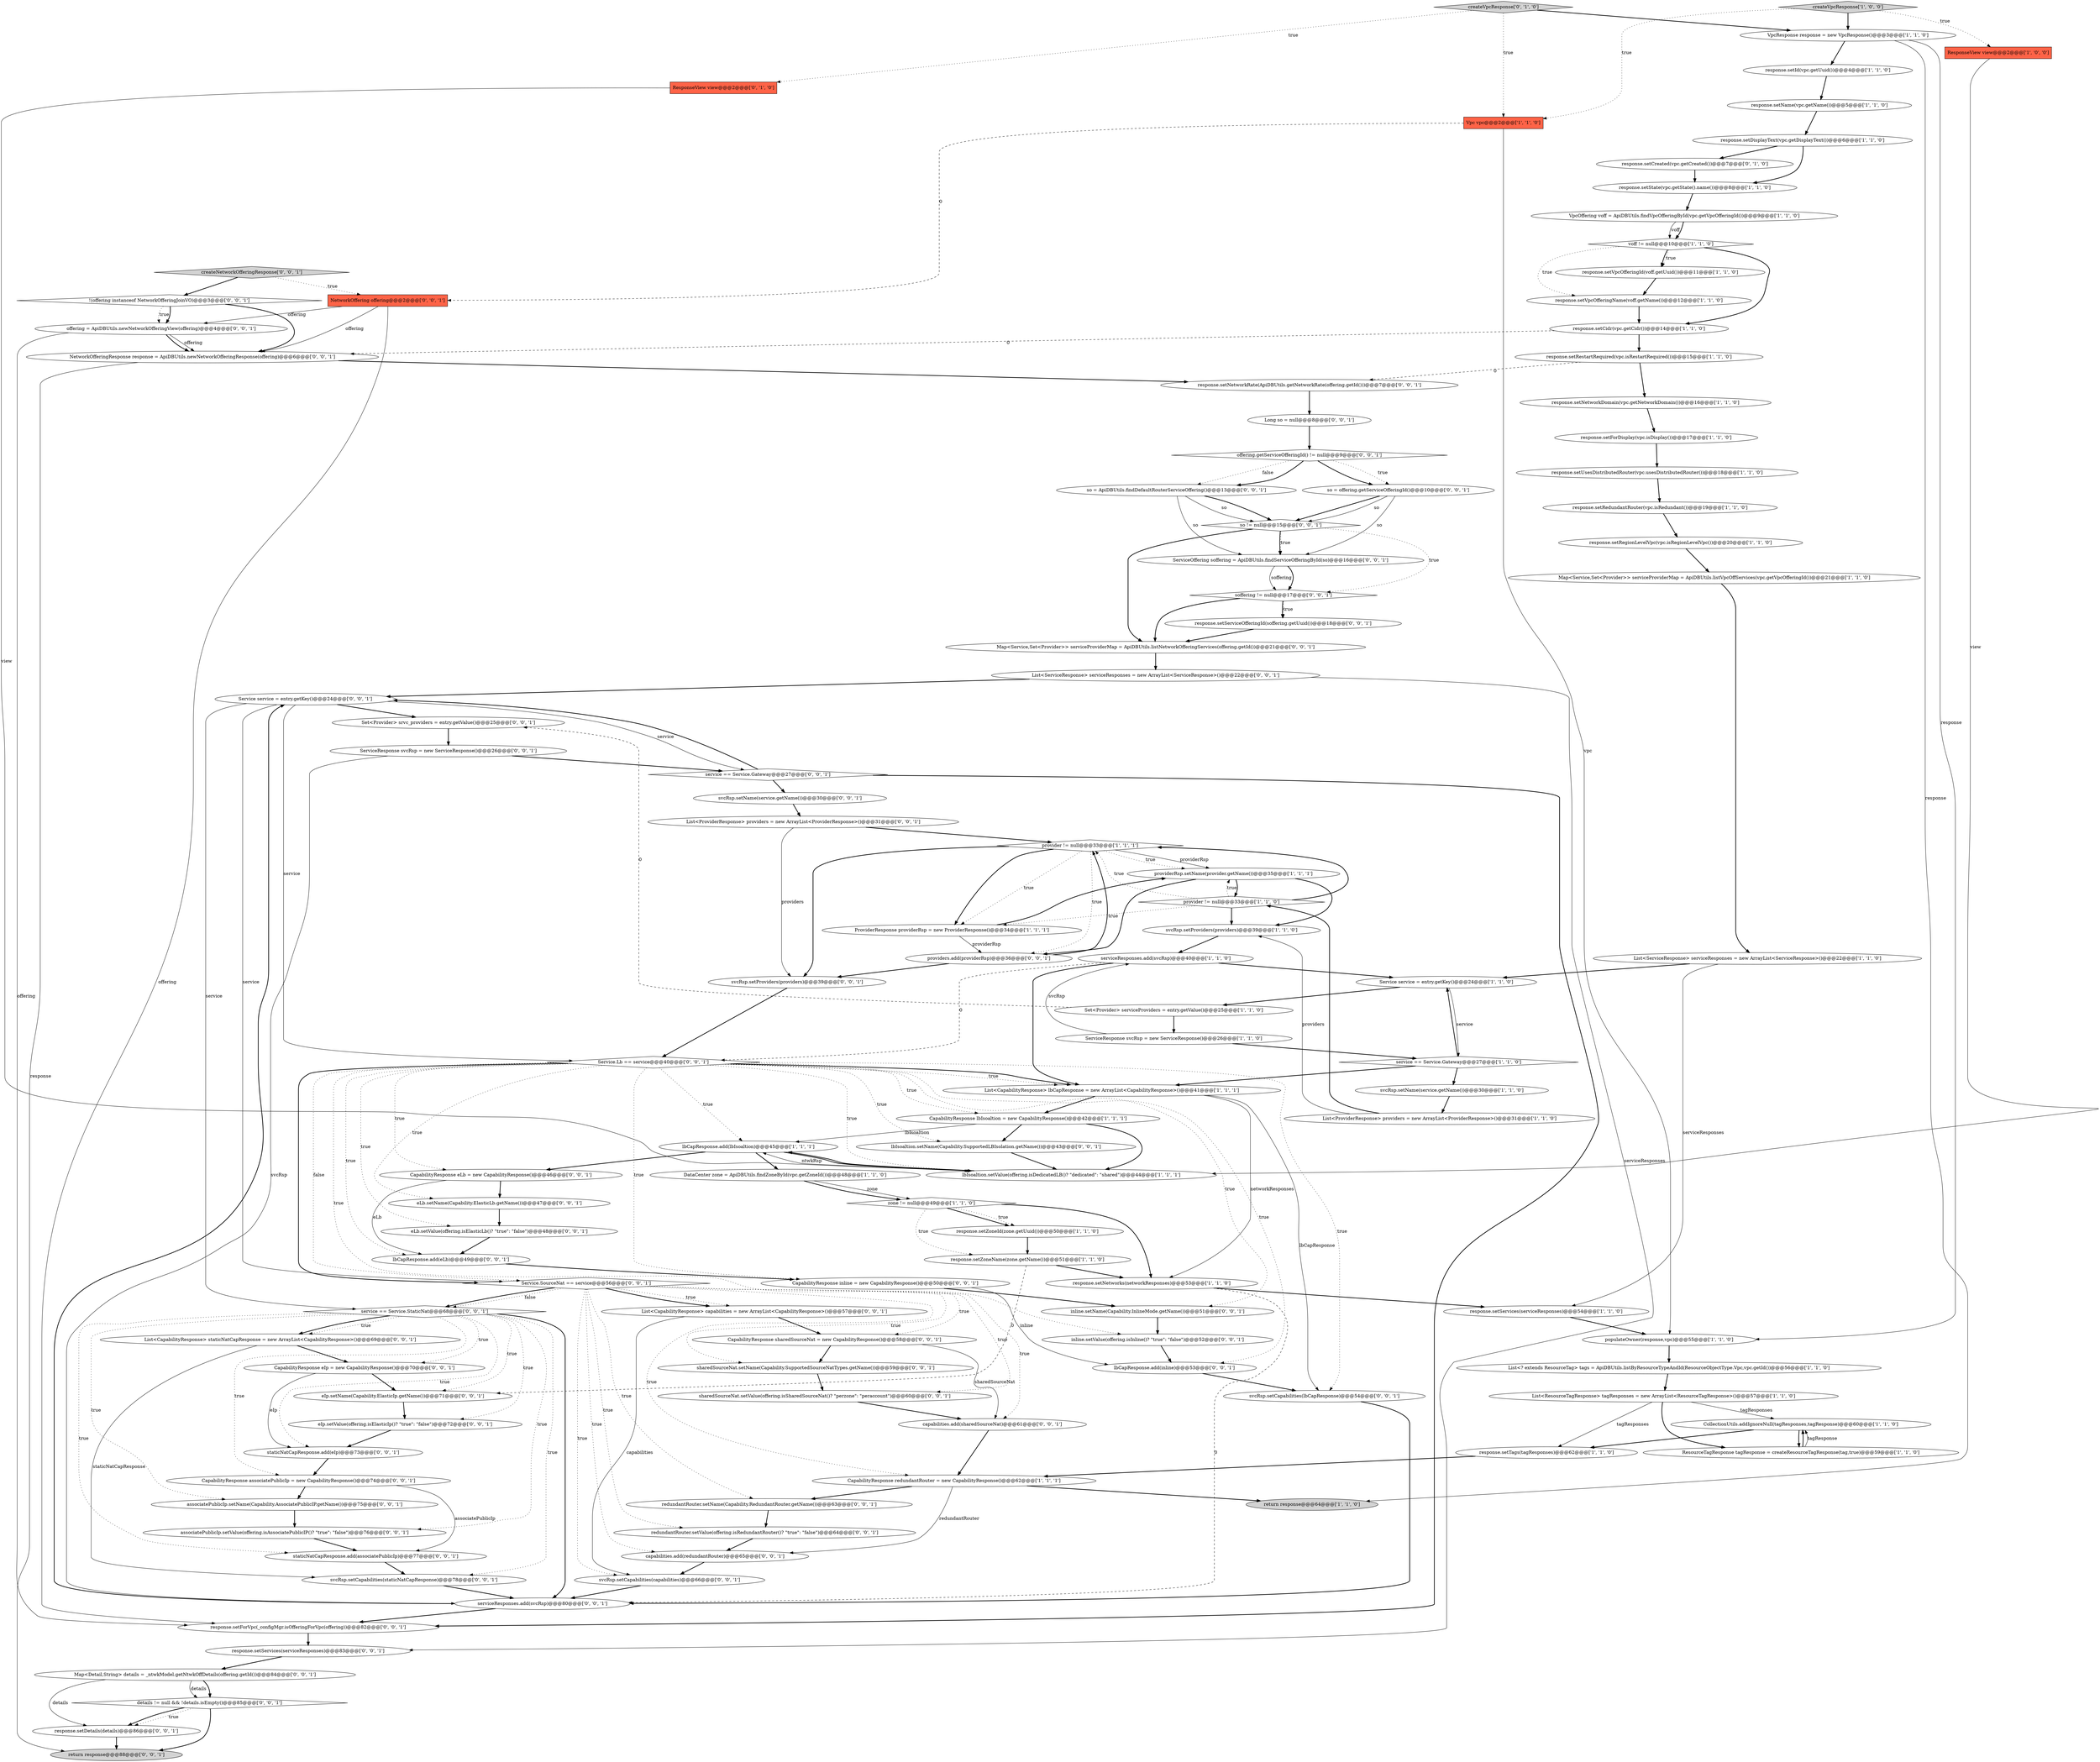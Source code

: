 digraph {
111 [style = filled, label = "List<ServiceResponse> serviceResponses = new ArrayList<ServiceResponse>()@@@22@@@['0', '0', '1']", fillcolor = white, shape = ellipse image = "AAA0AAABBB3BBB"];
112 [style = filled, label = "ServiceOffering soffering = ApiDBUtils.findServiceOfferingById(so)@@@16@@@['0', '0', '1']", fillcolor = white, shape = ellipse image = "AAA0AAABBB3BBB"];
7 [style = filled, label = "List<ServiceResponse> serviceResponses = new ArrayList<ServiceResponse>()@@@22@@@['1', '1', '0']", fillcolor = white, shape = ellipse image = "AAA0AAABBB1BBB"];
56 [style = filled, label = "return response@@@88@@@['0', '0', '1']", fillcolor = lightgray, shape = ellipse image = "AAA0AAABBB3BBB"];
27 [style = filled, label = "List<ResourceTagResponse> tagResponses = new ArrayList<ResourceTagResponse>()@@@57@@@['1', '1', '0']", fillcolor = white, shape = ellipse image = "AAA0AAABBB1BBB"];
12 [style = filled, label = "populateOwner(response,vpc)@@@55@@@['1', '1', '0']", fillcolor = white, shape = ellipse image = "AAA0AAABBB1BBB"];
1 [style = filled, label = "response.setTags(tagResponses)@@@62@@@['1', '1', '0']", fillcolor = white, shape = ellipse image = "AAA0AAABBB1BBB"];
98 [style = filled, label = "List<ProviderResponse> providers = new ArrayList<ProviderResponse>()@@@31@@@['0', '0', '1']", fillcolor = white, shape = ellipse image = "AAA0AAABBB3BBB"];
37 [style = filled, label = "lbCapResponse.add(lbIsoaltion)@@@45@@@['1', '1', '1']", fillcolor = white, shape = ellipse image = "AAA0AAABBB1BBB"];
79 [style = filled, label = "Map<Service,Set<Provider>> serviceProviderMap = ApiDBUtils.listNetworkOfferingServices(offering.getId())@@@21@@@['0', '0', '1']", fillcolor = white, shape = ellipse image = "AAA0AAABBB3BBB"];
3 [style = filled, label = "Set<Provider> serviceProviders = entry.getValue()@@@25@@@['1', '1', '0']", fillcolor = white, shape = ellipse image = "AAA0AAABBB1BBB"];
78 [style = filled, label = "sharedSourceNat.setName(Capability.SupportedSourceNatTypes.getName())@@@59@@@['0', '0', '1']", fillcolor = white, shape = ellipse image = "AAA0AAABBB3BBB"];
54 [style = filled, label = "eIp.setValue(offering.isElasticIp()? \"true\": \"false\")@@@72@@@['0', '0', '1']", fillcolor = white, shape = ellipse image = "AAA0AAABBB3BBB"];
43 [style = filled, label = "return response@@@64@@@['1', '1', '0']", fillcolor = lightgray, shape = ellipse image = "AAA0AAABBB1BBB"];
62 [style = filled, label = "eLb.setValue(offering.isElasticLb()? \"true\": \"false\")@@@48@@@['0', '0', '1']", fillcolor = white, shape = ellipse image = "AAA0AAABBB3BBB"];
105 [style = filled, label = "List<CapabilityResponse> staticNatCapResponse = new ArrayList<CapabilityResponse>()@@@69@@@['0', '0', '1']", fillcolor = white, shape = ellipse image = "AAA0AAABBB3BBB"];
81 [style = filled, label = "sharedSourceNat.setValue(offering.isSharedSourceNat()? \"perzone\": \"peraccount\")@@@60@@@['0', '0', '1']", fillcolor = white, shape = ellipse image = "AAA0AAABBB3BBB"];
101 [style = filled, label = "offering = ApiDBUtils.newNetworkOfferingView(offering)@@@4@@@['0', '0', '1']", fillcolor = white, shape = ellipse image = "AAA0AAABBB3BBB"];
87 [style = filled, label = "lbIsoaltion.setName(Capability.SupportedLBIsolation.getName())@@@43@@@['0', '0', '1']", fillcolor = white, shape = ellipse image = "AAA0AAABBB3BBB"];
115 [style = filled, label = "so != null@@@15@@@['0', '0', '1']", fillcolor = white, shape = diamond image = "AAA0AAABBB3BBB"];
66 [style = filled, label = "svcRsp.setProviders(providers)@@@39@@@['0', '0', '1']", fillcolor = white, shape = ellipse image = "AAA0AAABBB3BBB"];
97 [style = filled, label = "ServiceResponse svcRsp = new ServiceResponse()@@@26@@@['0', '0', '1']", fillcolor = white, shape = ellipse image = "AAA0AAABBB3BBB"];
84 [style = filled, label = "providers.add(providerRsp)@@@36@@@['0', '0', '1']", fillcolor = white, shape = ellipse image = "AAA0AAABBB3BBB"];
42 [style = filled, label = "Map<Service,Set<Provider>> serviceProviderMap = ApiDBUtils.listVpcOffServices(vpc.getVpcOfferingId())@@@21@@@['1', '1', '0']", fillcolor = white, shape = ellipse image = "AAA0AAABBB1BBB"];
25 [style = filled, label = "ResponseView view@@@2@@@['1', '0', '0']", fillcolor = tomato, shape = box image = "AAA0AAABBB1BBB"];
99 [style = filled, label = "svcRsp.setName(service.getName())@@@30@@@['0', '0', '1']", fillcolor = white, shape = ellipse image = "AAA0AAABBB3BBB"];
9 [style = filled, label = "createVpcResponse['1', '0', '0']", fillcolor = lightgray, shape = diamond image = "AAA0AAABBB1BBB"];
23 [style = filled, label = "Service service = entry.getKey()@@@24@@@['1', '1', '0']", fillcolor = white, shape = ellipse image = "AAA0AAABBB1BBB"];
53 [style = filled, label = "createVpcResponse['0', '1', '0']", fillcolor = lightgray, shape = diamond image = "AAA0AAABBB2BBB"];
106 [style = filled, label = "details != null && !details.isEmpty()@@@85@@@['0', '0', '1']", fillcolor = white, shape = diamond image = "AAA0AAABBB3BBB"];
103 [style = filled, label = "serviceResponses.add(svcRsp)@@@80@@@['0', '0', '1']", fillcolor = white, shape = ellipse image = "AAA0AAABBB3BBB"];
52 [style = filled, label = "response.setCreated(vpc.getCreated())@@@7@@@['0', '1', '0']", fillcolor = white, shape = ellipse image = "AAA1AAABBB2BBB"];
90 [style = filled, label = "lbCapResponse.add(eLb)@@@49@@@['0', '0', '1']", fillcolor = white, shape = ellipse image = "AAA0AAABBB3BBB"];
73 [style = filled, label = "so = offering.getServiceOfferingId()@@@10@@@['0', '0', '1']", fillcolor = white, shape = ellipse image = "AAA0AAABBB3BBB"];
41 [style = filled, label = "CapabilityResponse redundantRouter = new CapabilityResponse()@@@62@@@['1', '1', '1']", fillcolor = white, shape = ellipse image = "AAA0AAABBB1BBB"];
8 [style = filled, label = "response.setZoneId(zone.getUuid())@@@50@@@['1', '1', '0']", fillcolor = white, shape = ellipse image = "AAA0AAABBB1BBB"];
17 [style = filled, label = "DataCenter zone = ApiDBUtils.findZoneById(vpc.getZoneId())@@@48@@@['1', '1', '0']", fillcolor = white, shape = ellipse image = "AAA0AAABBB1BBB"];
69 [style = filled, label = "staticNatCapResponse.add(eIp)@@@73@@@['0', '0', '1']", fillcolor = white, shape = ellipse image = "AAA0AAABBB3BBB"];
68 [style = filled, label = "response.setServices(serviceResponses)@@@83@@@['0', '0', '1']", fillcolor = white, shape = ellipse image = "AAA0AAABBB3BBB"];
44 [style = filled, label = "provider != null@@@33@@@['1', '1', '0']", fillcolor = white, shape = diamond image = "AAA0AAABBB1BBB"];
61 [style = filled, label = "NetworkOffering offering@@@2@@@['0', '0', '1']", fillcolor = tomato, shape = box image = "AAA0AAABBB3BBB"];
0 [style = filled, label = "List<CapabilityResponse> lbCapResponse = new ArrayList<CapabilityResponse>()@@@41@@@['1', '1', '1']", fillcolor = white, shape = ellipse image = "AAA0AAABBB1BBB"];
22 [style = filled, label = "response.setVpcOfferingName(voff.getName())@@@12@@@['1', '1', '0']", fillcolor = white, shape = ellipse image = "AAA0AAABBB1BBB"];
65 [style = filled, label = "Set<Provider> srvc_providers = entry.getValue()@@@25@@@['0', '0', '1']", fillcolor = white, shape = ellipse image = "AAA0AAABBB3BBB"];
21 [style = filled, label = "response.setNetworkDomain(vpc.getNetworkDomain())@@@16@@@['1', '1', '0']", fillcolor = white, shape = ellipse image = "AAA0AAABBB1BBB"];
70 [style = filled, label = "eLb.setName(Capability.ElasticLb.getName())@@@47@@@['0', '0', '1']", fillcolor = white, shape = ellipse image = "AAA0AAABBB3BBB"];
91 [style = filled, label = "Map<Detail,String> details = _ntwkModel.getNtwkOffDetails(offering.getId())@@@84@@@['0', '0', '1']", fillcolor = white, shape = ellipse image = "AAA0AAABBB3BBB"];
34 [style = filled, label = "List<? extends ResourceTag> tags = ApiDBUtils.listByResourceTypeAndId(ResourceObjectType.Vpc,vpc.getId())@@@56@@@['1', '1', '0']", fillcolor = white, shape = ellipse image = "AAA0AAABBB1BBB"];
28 [style = filled, label = "response.setState(vpc.getState().name())@@@8@@@['1', '1', '0']", fillcolor = white, shape = ellipse image = "AAA0AAABBB1BBB"];
18 [style = filled, label = "lbIsoaltion.setValue(offering.isDedicatedLB()? \"dedicated\": \"shared\")@@@44@@@['1', '1', '1']", fillcolor = white, shape = ellipse image = "AAA0AAABBB1BBB"];
14 [style = filled, label = "CapabilityResponse lbIsoaltion = new CapabilityResponse()@@@42@@@['1', '1', '1']", fillcolor = white, shape = ellipse image = "AAA0AAABBB1BBB"];
51 [style = filled, label = "ResponseView view@@@2@@@['0', '1', '0']", fillcolor = tomato, shape = box image = "AAA0AAABBB2BBB"];
6 [style = filled, label = "response.setServices(serviceResponses)@@@54@@@['1', '1', '0']", fillcolor = white, shape = ellipse image = "AAA0AAABBB1BBB"];
58 [style = filled, label = "createNetworkOfferingResponse['0', '0', '1']", fillcolor = lightgray, shape = diamond image = "AAA0AAABBB3BBB"];
47 [style = filled, label = "zone != null@@@49@@@['1', '1', '0']", fillcolor = white, shape = diamond image = "AAA0AAABBB1BBB"];
31 [style = filled, label = "response.setUsesDistributedRouter(vpc.usesDistributedRouter())@@@18@@@['1', '1', '0']", fillcolor = white, shape = ellipse image = "AAA0AAABBB1BBB"];
113 [style = filled, label = "CapabilityResponse associatePublicIp = new CapabilityResponse()@@@74@@@['0', '0', '1']", fillcolor = white, shape = ellipse image = "AAA0AAABBB3BBB"];
94 [style = filled, label = "Service.SourceNat == service@@@56@@@['0', '0', '1']", fillcolor = white, shape = diamond image = "AAA0AAABBB3BBB"];
55 [style = filled, label = "service == Service.Gateway@@@27@@@['0', '0', '1']", fillcolor = white, shape = diamond image = "AAA0AAABBB3BBB"];
93 [style = filled, label = "NetworkOfferingResponse response = ApiDBUtils.newNetworkOfferingResponse(offering)@@@6@@@['0', '0', '1']", fillcolor = white, shape = ellipse image = "AAA0AAABBB3BBB"];
96 [style = filled, label = "capabilities.add(redundantRouter)@@@65@@@['0', '0', '1']", fillcolor = white, shape = ellipse image = "AAA0AAABBB3BBB"];
59 [style = filled, label = "staticNatCapResponse.add(associatePublicIp)@@@77@@@['0', '0', '1']", fillcolor = white, shape = ellipse image = "AAA0AAABBB3BBB"];
11 [style = filled, label = "response.setRedundantRouter(vpc.isRedundant())@@@19@@@['1', '1', '0']", fillcolor = white, shape = ellipse image = "AAA0AAABBB1BBB"];
15 [style = filled, label = "response.setId(vpc.getUuid())@@@4@@@['1', '1', '0']", fillcolor = white, shape = ellipse image = "AAA0AAABBB1BBB"];
32 [style = filled, label = "response.setName(vpc.getName())@@@5@@@['1', '1', '0']", fillcolor = white, shape = ellipse image = "AAA0AAABBB1BBB"];
10 [style = filled, label = "svcRsp.setName(service.getName())@@@30@@@['1', '1', '0']", fillcolor = white, shape = ellipse image = "AAA0AAABBB1BBB"];
30 [style = filled, label = "response.setVpcOfferingId(voff.getUuid())@@@11@@@['1', '1', '0']", fillcolor = white, shape = ellipse image = "AAA0AAABBB1BBB"];
29 [style = filled, label = "response.setCidr(vpc.getCidr())@@@14@@@['1', '1', '0']", fillcolor = white, shape = ellipse image = "AAA0AAABBB1BBB"];
85 [style = filled, label = "List<CapabilityResponse> capabilities = new ArrayList<CapabilityResponse>()@@@57@@@['0', '0', '1']", fillcolor = white, shape = ellipse image = "AAA0AAABBB3BBB"];
13 [style = filled, label = "CollectionUtils.addIgnoreNull(tagResponses,tagResponse)@@@60@@@['1', '1', '0']", fillcolor = white, shape = ellipse image = "AAA0AAABBB1BBB"];
49 [style = filled, label = "providerRsp.setName(provider.getName())@@@35@@@['1', '1', '1']", fillcolor = white, shape = ellipse image = "AAA0AAABBB1BBB"];
5 [style = filled, label = "svcRsp.setProviders(providers)@@@39@@@['1', '1', '0']", fillcolor = white, shape = ellipse image = "AAA0AAABBB1BBB"];
39 [style = filled, label = "response.setNetworks(networkResponses)@@@53@@@['1', '1', '0']", fillcolor = white, shape = ellipse image = "AAA0AAABBB1BBB"];
4 [style = filled, label = "List<ProviderResponse> providers = new ArrayList<ProviderResponse>()@@@31@@@['1', '1', '0']", fillcolor = white, shape = ellipse image = "AAA0AAABBB1BBB"];
86 [style = filled, label = "redundantRouter.setName(Capability.RedundantRouter.getName())@@@63@@@['0', '0', '1']", fillcolor = white, shape = ellipse image = "AAA0AAABBB3BBB"];
75 [style = filled, label = "CapabilityResponse eLb = new CapabilityResponse()@@@46@@@['0', '0', '1']", fillcolor = white, shape = ellipse image = "AAA0AAABBB3BBB"];
95 [style = filled, label = "soffering != null@@@17@@@['0', '0', '1']", fillcolor = white, shape = diamond image = "AAA0AAABBB3BBB"];
76 [style = filled, label = "lbCapResponse.add(inline)@@@53@@@['0', '0', '1']", fillcolor = white, shape = ellipse image = "AAA0AAABBB3BBB"];
104 [style = filled, label = "response.setDetails(details)@@@86@@@['0', '0', '1']", fillcolor = white, shape = ellipse image = "AAA0AAABBB3BBB"];
83 [style = filled, label = "response.setForVpc(_configMgr.isOfferingForVpc(offering))@@@82@@@['0', '0', '1']", fillcolor = white, shape = ellipse image = "AAA0AAABBB3BBB"];
38 [style = filled, label = "response.setForDisplay(vpc.isDisplay())@@@17@@@['1', '1', '0']", fillcolor = white, shape = ellipse image = "AAA0AAABBB1BBB"];
110 [style = filled, label = "capabilities.add(sharedSourceNat)@@@61@@@['0', '0', '1']", fillcolor = white, shape = ellipse image = "AAA0AAABBB3BBB"];
40 [style = filled, label = "response.setRegionLevelVpc(vpc.isRegionLevelVpc())@@@20@@@['1', '1', '0']", fillcolor = white, shape = ellipse image = "AAA0AAABBB1BBB"];
26 [style = filled, label = "ServiceResponse svcRsp = new ServiceResponse()@@@26@@@['1', '1', '0']", fillcolor = white, shape = ellipse image = "AAA0AAABBB1BBB"];
77 [style = filled, label = "!(offering instanceof NetworkOfferingJoinVO)@@@3@@@['0', '0', '1']", fillcolor = white, shape = diamond image = "AAA0AAABBB3BBB"];
24 [style = filled, label = "VpcOffering voff = ApiDBUtils.findVpcOfferingById(vpc.getVpcOfferingId())@@@9@@@['1', '1', '0']", fillcolor = white, shape = ellipse image = "AAA0AAABBB1BBB"];
102 [style = filled, label = "svcRsp.setCapabilities(capabilities)@@@66@@@['0', '0', '1']", fillcolor = white, shape = ellipse image = "AAA0AAABBB3BBB"];
116 [style = filled, label = "so = ApiDBUtils.findDefaultRouterServiceOffering()@@@13@@@['0', '0', '1']", fillcolor = white, shape = ellipse image = "AAA0AAABBB3BBB"];
46 [style = filled, label = "service == Service.Gateway@@@27@@@['1', '1', '0']", fillcolor = white, shape = diamond image = "AAA0AAABBB1BBB"];
45 [style = filled, label = "VpcResponse response = new VpcResponse()@@@3@@@['1', '1', '0']", fillcolor = white, shape = ellipse image = "AAA0AAABBB1BBB"];
108 [style = filled, label = "Service service = entry.getKey()@@@24@@@['0', '0', '1']", fillcolor = white, shape = ellipse image = "AAA0AAABBB3BBB"];
80 [style = filled, label = "response.setServiceOfferingId(soffering.getUuid())@@@18@@@['0', '0', '1']", fillcolor = white, shape = ellipse image = "AAA0AAABBB3BBB"];
48 [style = filled, label = "Vpc vpc@@@2@@@['1', '1', '0']", fillcolor = tomato, shape = box image = "AAA0AAABBB1BBB"];
107 [style = filled, label = "CapabilityResponse eIp = new CapabilityResponse()@@@70@@@['0', '0', '1']", fillcolor = white, shape = ellipse image = "AAA0AAABBB3BBB"];
92 [style = filled, label = "Service.Lb == service@@@40@@@['0', '0', '1']", fillcolor = white, shape = diamond image = "AAA0AAABBB3BBB"];
19 [style = filled, label = "voff != null@@@10@@@['1', '1', '0']", fillcolor = white, shape = diamond image = "AAA0AAABBB1BBB"];
72 [style = filled, label = "svcRsp.setCapabilities(lbCapResponse)@@@54@@@['0', '0', '1']", fillcolor = white, shape = ellipse image = "AAA0AAABBB3BBB"];
74 [style = filled, label = "inline.setValue(offering.isInline()? \"true\": \"false\")@@@52@@@['0', '0', '1']", fillcolor = white, shape = ellipse image = "AAA0AAABBB3BBB"];
109 [style = filled, label = "inline.setName(Capability.InlineMode.getName())@@@51@@@['0', '0', '1']", fillcolor = white, shape = ellipse image = "AAA0AAABBB3BBB"];
82 [style = filled, label = "svcRsp.setCapabilities(staticNatCapResponse)@@@78@@@['0', '0', '1']", fillcolor = white, shape = ellipse image = "AAA0AAABBB3BBB"];
36 [style = filled, label = "serviceResponses.add(svcRsp)@@@40@@@['1', '1', '0']", fillcolor = white, shape = ellipse image = "AAA0AAABBB1BBB"];
88 [style = filled, label = "CapabilityResponse sharedSourceNat = new CapabilityResponse()@@@58@@@['0', '0', '1']", fillcolor = white, shape = ellipse image = "AAA0AAABBB3BBB"];
63 [style = filled, label = "eIp.setName(Capability.ElasticIp.getName())@@@71@@@['0', '0', '1']", fillcolor = white, shape = ellipse image = "AAA0AAABBB3BBB"];
67 [style = filled, label = "redundantRouter.setValue(offering.isRedundantRouter()? \"true\": \"false\")@@@64@@@['0', '0', '1']", fillcolor = white, shape = ellipse image = "AAA0AAABBB3BBB"];
71 [style = filled, label = "service == Service.StaticNat@@@68@@@['0', '0', '1']", fillcolor = white, shape = diamond image = "AAA0AAABBB3BBB"];
60 [style = filled, label = "associatePublicIp.setValue(offering.isAssociatePublicIP()? \"true\": \"false\")@@@76@@@['0', '0', '1']", fillcolor = white, shape = ellipse image = "AAA0AAABBB3BBB"];
64 [style = filled, label = "offering.getServiceOfferingId() != null@@@9@@@['0', '0', '1']", fillcolor = white, shape = diamond image = "AAA0AAABBB3BBB"];
89 [style = filled, label = "associatePublicIp.setName(Capability.AssociatePublicIP.getName())@@@75@@@['0', '0', '1']", fillcolor = white, shape = ellipse image = "AAA0AAABBB3BBB"];
57 [style = filled, label = "response.setNetworkRate(ApiDBUtils.getNetworkRate(offering.getId()))@@@7@@@['0', '0', '1']", fillcolor = white, shape = ellipse image = "AAA0AAABBB3BBB"];
114 [style = filled, label = "Long so = null@@@8@@@['0', '0', '1']", fillcolor = white, shape = ellipse image = "AAA0AAABBB3BBB"];
16 [style = filled, label = "ResourceTagResponse tagResponse = createResourceTagResponse(tag,true)@@@59@@@['1', '1', '0']", fillcolor = white, shape = ellipse image = "AAA0AAABBB1BBB"];
100 [style = filled, label = "CapabilityResponse inline = new CapabilityResponse()@@@50@@@['0', '0', '1']", fillcolor = white, shape = ellipse image = "AAA0AAABBB3BBB"];
2 [style = filled, label = "response.setDisplayText(vpc.getDisplayText())@@@6@@@['1', '1', '0']", fillcolor = white, shape = ellipse image = "AAA0AAABBB1BBB"];
35 [style = filled, label = "provider != null@@@33@@@['1', '1', '1']", fillcolor = white, shape = diamond image = "AAA0AAABBB1BBB"];
20 [style = filled, label = "response.setRestartRequired(vpc.isRestartRequired())@@@15@@@['1', '1', '0']", fillcolor = white, shape = ellipse image = "AAA0AAABBB1BBB"];
50 [style = filled, label = "response.setZoneName(zone.getName())@@@51@@@['1', '1', '0']", fillcolor = white, shape = ellipse image = "AAA0AAABBB1BBB"];
33 [style = filled, label = "ProviderResponse providerRsp = new ProviderResponse()@@@34@@@['1', '1', '1']", fillcolor = white, shape = ellipse image = "AAA0AAABBB1BBB"];
35->49 [style = solid, label="providerRsp"];
22->29 [style = bold, label=""];
7->23 [style = bold, label=""];
35->33 [style = bold, label=""];
80->79 [style = bold, label=""];
95->80 [style = dotted, label="true"];
98->35 [style = bold, label=""];
41->96 [style = solid, label="redundantRouter"];
69->113 [style = bold, label=""];
111->68 [style = solid, label="serviceResponses"];
45->43 [style = solid, label="response"];
83->68 [style = bold, label=""];
94->67 [style = dotted, label="true"];
98->66 [style = solid, label="providers"];
58->77 [style = bold, label=""];
82->103 [style = bold, label=""];
115->112 [style = bold, label=""];
92->62 [style = dotted, label="true"];
78->81 [style = bold, label=""];
108->55 [style = solid, label="service"];
103->83 [style = bold, label=""];
84->66 [style = bold, label=""];
116->115 [style = solid, label="so"];
77->93 [style = bold, label=""];
9->25 [style = dotted, label="true"];
93->57 [style = bold, label=""];
16->13 [style = bold, label=""];
46->0 [style = bold, label=""];
94->85 [style = dotted, label="true"];
37->17 [style = bold, label=""];
103->108 [style = bold, label=""];
19->29 [style = bold, label=""];
71->107 [style = dotted, label="true"];
71->82 [style = dotted, label="true"];
44->5 [style = bold, label=""];
92->87 [style = dotted, label="true"];
19->22 [style = dotted, label="true"];
25->18 [style = solid, label="view"];
44->49 [style = dotted, label="true"];
6->12 [style = bold, label=""];
53->48 [style = dotted, label="true"];
13->1 [style = bold, label=""];
55->108 [style = bold, label=""];
77->101 [style = dotted, label="true"];
106->56 [style = bold, label=""];
108->65 [style = bold, label=""];
92->76 [style = dotted, label="true"];
71->63 [style = dotted, label="true"];
27->13 [style = solid, label="tagResponses"];
60->59 [style = bold, label=""];
50->39 [style = bold, label=""];
72->103 [style = bold, label=""];
92->0 [style = dotted, label="true"];
57->114 [style = bold, label=""];
45->15 [style = bold, label=""];
107->69 [style = solid, label="eIp"];
64->116 [style = dotted, label="false"];
47->50 [style = dotted, label="true"];
26->46 [style = bold, label=""];
114->64 [style = bold, label=""];
95->79 [style = bold, label=""];
59->82 [style = bold, label=""];
91->106 [style = bold, label=""];
85->88 [style = bold, label=""];
71->54 [style = dotted, label="true"];
87->18 [style = bold, label=""];
75->70 [style = bold, label=""];
97->55 [style = bold, label=""];
35->66 [style = bold, label=""];
23->46 [style = solid, label="service"];
37->18 [style = bold, label=""];
42->7 [style = bold, label=""];
27->1 [style = solid, label="tagResponses"];
47->39 [style = bold, label=""];
88->78 [style = bold, label=""];
92->75 [style = dotted, label="true"];
55->83 [style = bold, label=""];
12->34 [style = bold, label=""];
91->106 [style = solid, label="details"];
71->105 [style = dotted, label="true"];
65->97 [style = bold, label=""];
68->91 [style = bold, label=""];
67->96 [style = bold, label=""];
17->47 [style = solid, label="zone"];
2->28 [style = bold, label=""];
71->105 [style = bold, label=""];
71->59 [style = dotted, label="true"];
89->60 [style = bold, label=""];
94->81 [style = dotted, label="true"];
113->59 [style = solid, label="associatePublicIp"];
45->12 [style = solid, label="response"];
73->115 [style = bold, label=""];
32->2 [style = bold, label=""];
73->112 [style = solid, label="so"];
47->8 [style = bold, label=""];
105->82 [style = solid, label="staticNatCapResponse"];
10->4 [style = bold, label=""];
77->101 [style = bold, label=""];
63->54 [style = bold, label=""];
38->31 [style = bold, label=""];
116->115 [style = bold, label=""];
47->8 [style = dotted, label="true"];
35->49 [style = dotted, label="true"];
105->107 [style = bold, label=""];
49->44 [style = bold, label=""];
104->56 [style = bold, label=""];
15->32 [style = bold, label=""];
26->36 [style = solid, label="svcRsp"];
91->104 [style = solid, label="details"];
94->85 [style = bold, label=""];
0->14 [style = bold, label=""];
97->103 [style = solid, label="svcRsp"];
33->49 [style = bold, label=""];
86->67 [style = bold, label=""];
116->112 [style = solid, label="so"];
108->92 [style = solid, label="service"];
24->19 [style = solid, label="voff"];
14->87 [style = bold, label=""];
88->110 [style = solid, label="sharedSourceNat"];
18->37 [style = solid, label="ntwkRsp"];
29->93 [style = dashed, label="0"];
92->74 [style = dotted, label="true"];
112->95 [style = solid, label="soffering"];
92->94 [style = bold, label=""];
61->101 [style = solid, label="offering"];
40->42 [style = bold, label=""];
31->11 [style = bold, label=""];
92->14 [style = dotted, label="true"];
41->86 [style = bold, label=""];
39->6 [style = bold, label=""];
92->94 [style = dotted, label="false"];
7->6 [style = solid, label="serviceResponses"];
11->40 [style = bold, label=""];
53->51 [style = dotted, label="true"];
94->71 [style = bold, label=""];
106->104 [style = dotted, label="true"];
92->100 [style = dotted, label="true"];
46->23 [style = bold, label=""];
17->47 [style = bold, label=""];
74->76 [style = bold, label=""];
94->71 [style = dotted, label="false"];
3->65 [style = dashed, label="0"];
37->75 [style = bold, label=""];
49->84 [style = bold, label=""];
92->72 [style = dotted, label="true"];
61->93 [style = solid, label="offering"];
96->102 [style = bold, label=""];
94->110 [style = dotted, label="true"];
73->115 [style = solid, label="so"];
4->5 [style = solid, label="providers"];
71->60 [style = dotted, label="true"];
75->90 [style = solid, label="eLb"];
92->18 [style = dotted, label="true"];
64->73 [style = dotted, label="true"];
115->95 [style = dotted, label="true"];
0->72 [style = solid, label="lbCapResponse"];
13->16 [style = bold, label=""];
53->45 [style = bold, label=""];
112->95 [style = bold, label=""];
94->88 [style = dotted, label="true"];
71->113 [style = dotted, label="true"];
101->93 [style = solid, label="offering"];
71->89 [style = dotted, label="true"];
21->38 [style = bold, label=""];
111->108 [style = bold, label=""];
36->0 [style = bold, label=""];
113->89 [style = bold, label=""];
62->90 [style = bold, label=""];
24->19 [style = bold, label=""];
5->36 [style = bold, label=""];
92->109 [style = dotted, label="true"];
48->61 [style = dashed, label="0"];
92->37 [style = dotted, label="true"];
66->92 [style = bold, label=""];
8->50 [style = bold, label=""];
51->18 [style = solid, label="view"];
29->20 [style = bold, label=""];
92->0 [style = bold, label=""];
23->3 [style = bold, label=""];
109->74 [style = bold, label=""];
64->116 [style = bold, label=""];
94->102 [style = dotted, label="true"];
92->90 [style = dotted, label="true"];
99->98 [style = bold, label=""];
49->5 [style = bold, label=""];
115->79 [style = bold, label=""];
61->83 [style = solid, label="offering"];
14->18 [style = bold, label=""];
19->30 [style = bold, label=""];
3->26 [style = bold, label=""];
81->110 [style = bold, label=""];
71->69 [style = dotted, label="true"];
44->35 [style = dotted, label="true"];
9->48 [style = dotted, label="true"];
35->33 [style = dotted, label="true"];
36->92 [style = dashed, label="0"];
41->43 [style = bold, label=""];
85->102 [style = solid, label="capabilities"];
95->80 [style = bold, label=""];
84->35 [style = bold, label=""];
108->94 [style = solid, label="service"];
54->69 [style = bold, label=""];
20->57 [style = dashed, label="0"];
93->56 [style = solid, label="response"];
30->22 [style = bold, label=""];
39->103 [style = dashed, label="0"];
2->52 [style = bold, label=""];
1->41 [style = bold, label=""];
64->73 [style = bold, label=""];
100->109 [style = bold, label=""];
44->35 [style = bold, label=""];
76->72 [style = bold, label=""];
102->103 [style = bold, label=""];
36->23 [style = bold, label=""];
27->16 [style = bold, label=""];
48->12 [style = solid, label="vpc"];
46->10 [style = bold, label=""];
20->21 [style = bold, label=""];
0->39 [style = solid, label="networkResponses"];
107->63 [style = bold, label=""];
28->24 [style = bold, label=""];
58->61 [style = dotted, label="true"];
50->63 [style = dashed, label="0"];
108->71 [style = solid, label="service"];
79->111 [style = bold, label=""];
16->13 [style = solid, label="tagResponse"];
106->104 [style = bold, label=""];
94->78 [style = dotted, label="true"];
94->96 [style = dotted, label="true"];
9->45 [style = bold, label=""];
55->99 [style = bold, label=""];
101->93 [style = bold, label=""];
90->100 [style = bold, label=""];
18->37 [style = bold, label=""];
33->84 [style = solid, label="providerRsp"];
35->84 [style = dotted, label="true"];
115->112 [style = dotted, label="true"];
100->76 [style = solid, label="inline"];
71->103 [style = bold, label=""];
70->62 [style = bold, label=""];
52->28 [style = bold, label=""];
110->41 [style = bold, label=""];
19->30 [style = dotted, label="true"];
44->33 [style = dotted, label="true"];
92->70 [style = dotted, label="true"];
94->86 [style = dotted, label="true"];
14->37 [style = solid, label="lbIsoaltion"];
94->41 [style = dotted, label="true"];
4->44 [style = bold, label=""];
101->83 [style = solid, label="offering"];
34->27 [style = bold, label=""];
}
